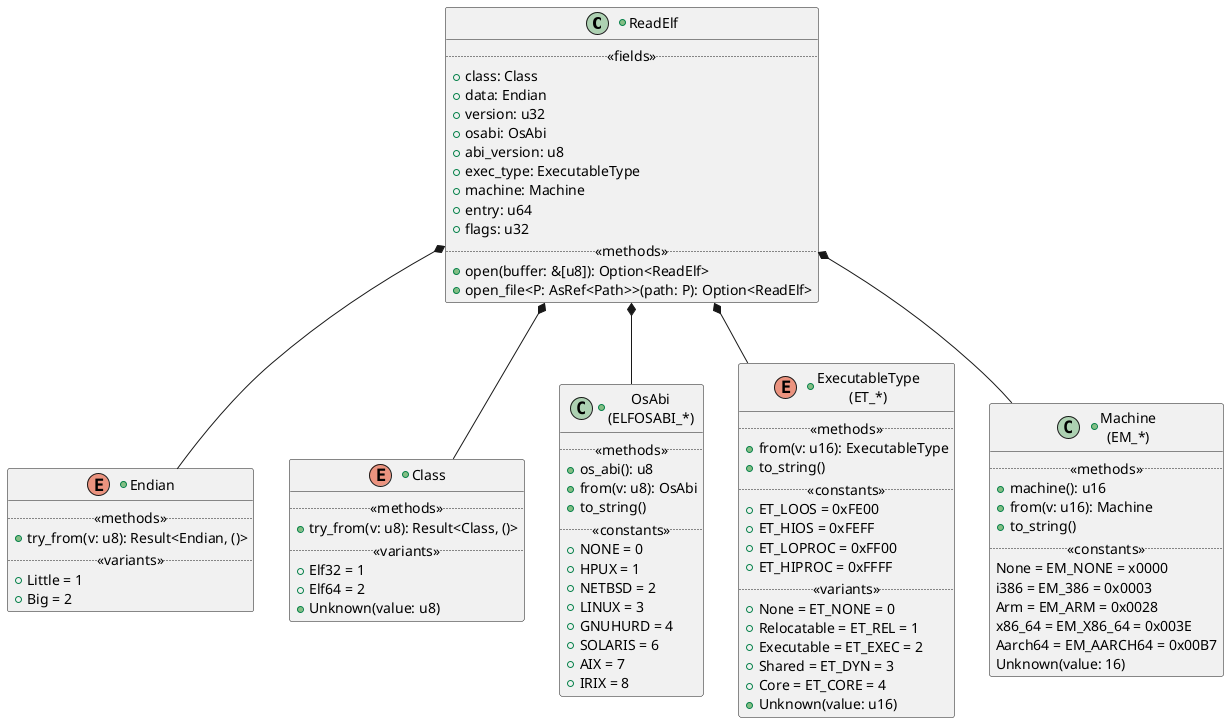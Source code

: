 @startuml readelf

+class ReadElf {
    .. <<fields>> ..
    +class: Class
    +data: Endian
    +version: u32
    +osabi: OsAbi
    +abi_version: u8
    +exec_type: ExecutableType
    +machine: Machine
    +entry: u64
    +flags: u32
    .. <<methods>> ..
    +open(buffer: &[u8]): Option<ReadElf>
    +open_file<P: AsRef<Path>>(path: P): Option<ReadElf>
}

+enum Endian {
    .. <<methods>> ..
    +try_from(v: u8): Result<Endian, ()>
    .. <<variants>> ..
    +Little = 1
    +Big = 2
}

+enum Class {
    .. <<methods>> ..
    +try_from(v: u8): Result<Class, ()>
    .. <<variants>> ..
    +Elf32 = 1
    +Elf64 = 2
    +Unknown(value: u8)
}

+class OsAbi as "OsAbi\n(ELFOSABI_*)" {
    .. <<methods>> ..
    +os_abi(): u8
    +from(v: u8): OsAbi
    +to_string()
    .. <<constants>> ..
    +NONE = 0
    +HPUX = 1
    +NETBSD = 2
    +LINUX = 3
    +GNUHURD = 4
    +SOLARIS = 6
    +AIX = 7
    +IRIX = 8
}

+enum ExecutableType as "ExecutableType\n(ET_*)" {
    .. <<methods>> ..
    +from(v: u16): ExecutableType
    +to_string()
    .. <<constants>> ..
    +ET_LOOS = 0xFE00
    +ET_HIOS = 0xFEFF
    +ET_LOPROC = 0xFF00
    +ET_HIPROC = 0xFFFF
    .. <<variants>> ..
    +None = ET_NONE = 0
    +Relocatable = ET_REL = 1
    +Executable = ET_EXEC = 2
    +Shared = ET_DYN = 3
    +Core = ET_CORE = 4
    +Unknown(value: u16)
}

+class Machine as "Machine\n(EM_*)" {
    .. <<methods>> ..
    +machine(): u16
    +from(v: u16): Machine
    +to_string()
    .. <<constants>> ..
    None = EM_NONE = x0000
    i386 = EM_386 = 0x0003
    Arm = EM_ARM = 0x0028
    x86_64 = EM_X86_64 = 0x003E
    Aarch64 = EM_AARCH64 = 0x00B7
    Unknown(value: 16)
}

ReadElf *-d- Endian
ReadElf *-d- Class
ReadElf *-d- OsAbi
ReadElf *-d- ExecutableType
ReadElf *-d- Machine
@enduml
